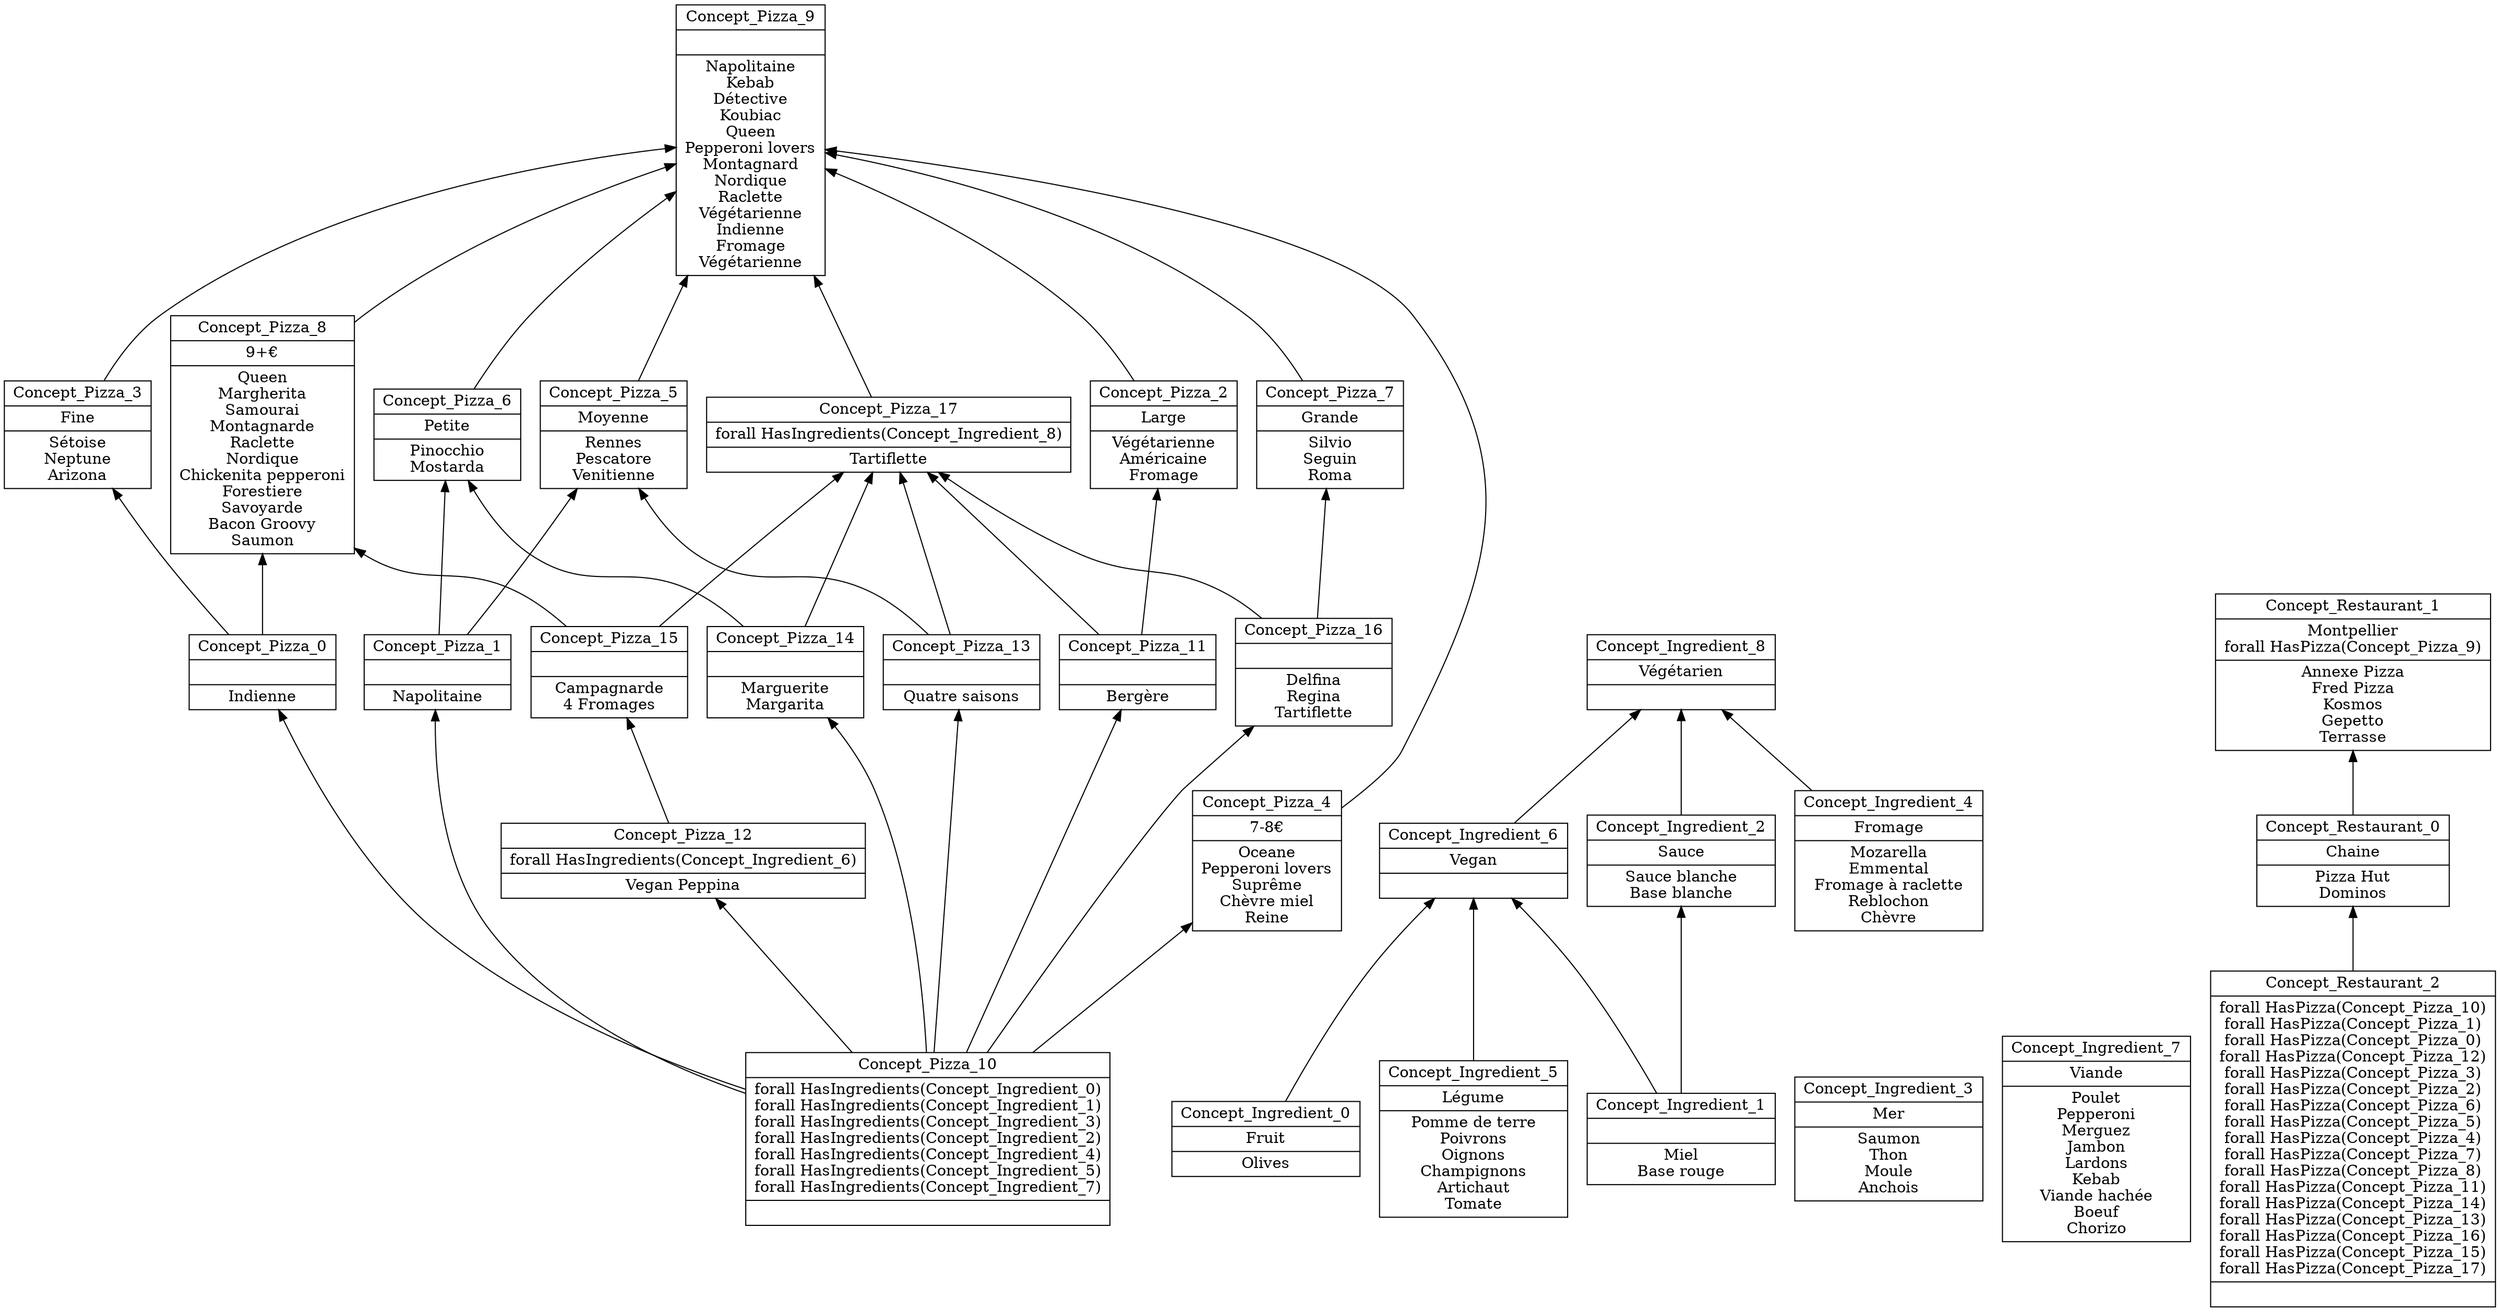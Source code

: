 digraph G { 
	rankdir=BT;
subgraph Pizza { 
label="Pizza";
1 [shape=record,label="{Concept_Pizza_10|forall HasIngredients(Concept_Ingredient_0)\nforall HasIngredients(Concept_Ingredient_1)\nforall HasIngredients(Concept_Ingredient_3)\nforall HasIngredients(Concept_Ingredient_2)\nforall HasIngredients(Concept_Ingredient_4)\nforall HasIngredients(Concept_Ingredient_5)\nforall HasIngredients(Concept_Ingredient_7)\n|}"];
2 [shape=record,label="{Concept_Pizza_1||Napolitaine\n}"];
3 [shape=record,label="{Concept_Pizza_0||Indienne\n}"];
4 [shape=record,label="{Concept_Pizza_12|forall HasIngredients(Concept_Ingredient_6)\n|Vegan Peppina\n}"];
5 [shape=record,label="{Concept_Pizza_3|Fine\n|Sétoise\nNeptune\nArizona\n}"];
6 [shape=record,label="{Concept_Pizza_2|Large\n|Végétarienne\nAméricaine\nFromage\n}"];
7 [shape=record,label="{Concept_Pizza_6|Petite\n|Pinocchio\nMostarda\n}"];
8 [shape=record,label="{Concept_Pizza_5|Moyenne\n|Rennes\nPescatore\nVenitienne\n}"];
9 [shape=record,label="{Concept_Pizza_4|7-8€\n|Oceane\nPepperoni lovers\nSuprême\nChèvre miel\nReine\n}"];
10 [shape=record,label="{Concept_Pizza_7|Grande\n|Silvio\nSeguin\nRoma\n}"];
11 [shape=record,label="{Concept_Pizza_8|9+€\n|Queen\nMargherita\nSamourai\nMontagnarde\nRaclette\nNordique\nChickenita pepperoni\nForestiere\nSavoyarde\nBacon Groovy\nSaumon\n}"];
12 [shape=record,label="{Concept_Pizza_9||Napolitaine\nKebab\nDétective\nKoubiac\nQueen\nPepperoni lovers\nMontagnard\nNordique\nRaclette\nVégétarienne\nIndienne\nFromage\nVégétarienne\n}"];
13 [shape=record,label="{Concept_Pizza_11||Bergère\n}"];
14 [shape=record,label="{Concept_Pizza_14||Marguerite\nMargarita\n}"];
15 [shape=record,label="{Concept_Pizza_13||Quatre saisons\n}"];
16 [shape=record,label="{Concept_Pizza_16||Delfina\nRegina\nTartiflette\n}"];
17 [shape=record,label="{Concept_Pizza_15||Campagnarde\n4 Fromages\n}"];
18 [shape=record,label="{Concept_Pizza_17|forall HasIngredients(Concept_Ingredient_8)\n|Tartiflette\n}"];
	1 -> 2
	1 -> 3
	1 -> 4
	3 -> 5
	13 -> 6
	14 -> 7
	2 -> 7
	2 -> 8
	15 -> 8
	1 -> 9
	16 -> 10
	3 -> 11
	17 -> 11
	9 -> 12
	5 -> 12
	7 -> 12
	8 -> 12
	10 -> 12
	6 -> 12
	11 -> 12
	18 -> 12
	1 -> 13
	1 -> 14
	1 -> 15
	1 -> 16
	4 -> 17
	14 -> 18
	13 -> 18
	15 -> 18
	16 -> 18
	17 -> 18
}
subgraph Ingredient { 
label="Ingredient";
19 [shape=record,label="{Concept_Ingredient_0|Fruit\n|Olives\n}"];
20 [shape=record,label="{Concept_Ingredient_1||Miel\nBase rouge\n}"];
21 [shape=record,label="{Concept_Ingredient_3|Mer\n|Saumon\nThon\nMoule\nAnchois\n}"];
22 [shape=record,label="{Concept_Ingredient_2|Sauce\n|Sauce blanche\nBase blanche\n}"];
23 [shape=record,label="{Concept_Ingredient_4|Fromage\n|Mozarella\nEmmental\nFromage à raclette\nReblochon\nChèvre\n}"];
24 [shape=record,label="{Concept_Ingredient_5|Légume\n|Pomme de terre\nPoivrons\nOignons\nChampignons\nArtichaut\nTomate\n}"];
25 [shape=record,label="{Concept_Ingredient_7|Viande\n|Poulet\nPepperoni\nMerguez\nJambon\nLardons\nKebab\nViande hachée\nBoeuf\nChorizo\n}"];
26 [shape=record,label="{Concept_Ingredient_6|Vegan\n|}"];
27 [shape=record,label="{Concept_Ingredient_8|Végétarien\n|}"];
	20 -> 22
	24 -> 26
	19 -> 26
	20 -> 26
	26 -> 27
	22 -> 27
	23 -> 27
}
subgraph Restaurant { 
label="Restaurant";
28 [shape=record,label="{Concept_Restaurant_2|forall HasPizza(Concept_Pizza_10)\nforall HasPizza(Concept_Pizza_1)\nforall HasPizza(Concept_Pizza_0)\nforall HasPizza(Concept_Pizza_12)\nforall HasPizza(Concept_Pizza_3)\nforall HasPizza(Concept_Pizza_2)\nforall HasPizza(Concept_Pizza_6)\nforall HasPizza(Concept_Pizza_5)\nforall HasPizza(Concept_Pizza_4)\nforall HasPizza(Concept_Pizza_7)\nforall HasPizza(Concept_Pizza_8)\nforall HasPizza(Concept_Pizza_11)\nforall HasPizza(Concept_Pizza_14)\nforall HasPizza(Concept_Pizza_13)\nforall HasPizza(Concept_Pizza_16)\nforall HasPizza(Concept_Pizza_15)\nforall HasPizza(Concept_Pizza_17)\n|}"];
29 [shape=record,label="{Concept_Restaurant_0|Chaine\n|Pizza Hut\nDominos\n}"];
30 [shape=record,label="{Concept_Restaurant_1|Montpellier\nforall HasPizza(Concept_Pizza_9)\n|Annexe Pizza\nFred Pizza\nKosmos\nGepetto\nTerrasse\n}"];
	28 -> 29
	29 -> 30
}
}